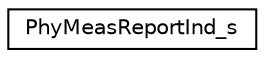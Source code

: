 digraph "Graphical Class Hierarchy"
{
 // LATEX_PDF_SIZE
  edge [fontname="Helvetica",fontsize="10",labelfontname="Helvetica",labelfontsize="10"];
  node [fontname="Helvetica",fontsize="10",shape=record];
  rankdir="LR";
  Node0 [label="PhyMeasReportInd_s",height=0.2,width=0.4,color="black", fillcolor="white", style="filled",URL="$structPhyMeasReportInd__s.html",tooltip=" "];
}
